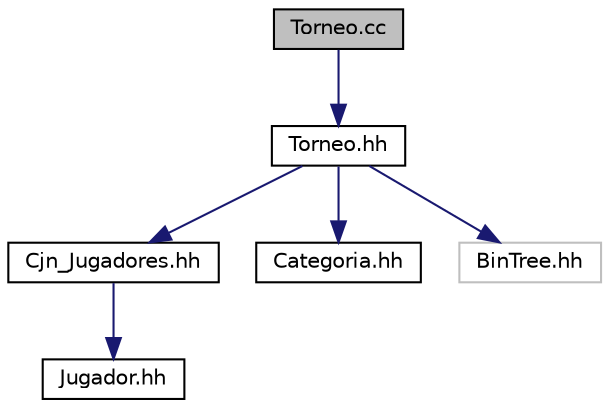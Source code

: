 digraph "Torneo.cc"
{
 // LATEX_PDF_SIZE
  edge [fontname="Helvetica",fontsize="10",labelfontname="Helvetica",labelfontsize="10"];
  node [fontname="Helvetica",fontsize="10",shape=record];
  Node1 [label="Torneo.cc",height=0.2,width=0.4,color="black", fillcolor="grey75", style="filled", fontcolor="black",tooltip=" "];
  Node1 -> Node2 [color="midnightblue",fontsize="10",style="solid",fontname="Helvetica"];
  Node2 [label="Torneo.hh",height=0.2,width=0.4,color="black", fillcolor="white", style="filled",URL="$Torneo_8hh.html",tooltip="Especificación de la clase Torneo."];
  Node2 -> Node3 [color="midnightblue",fontsize="10",style="solid",fontname="Helvetica"];
  Node3 [label="Cjn_Jugadores.hh",height=0.2,width=0.4,color="black", fillcolor="white", style="filled",URL="$Cjn__Jugadores_8hh.html",tooltip="Especificación de la clase Cjn_Jugadores."];
  Node3 -> Node4 [color="midnightblue",fontsize="10",style="solid",fontname="Helvetica"];
  Node4 [label="Jugador.hh",height=0.2,width=0.4,color="black", fillcolor="white", style="filled",URL="$Jugador_8hh.html",tooltip="Especificación de la clase Jugador."];
  Node2 -> Node5 [color="midnightblue",fontsize="10",style="solid",fontname="Helvetica"];
  Node5 [label="Categoria.hh",height=0.2,width=0.4,color="black", fillcolor="white", style="filled",URL="$Categoria_8hh.html",tooltip="Especificación de la clase Categoria."];
  Node2 -> Node6 [color="midnightblue",fontsize="10",style="solid",fontname="Helvetica"];
  Node6 [label="BinTree.hh",height=0.2,width=0.4,color="grey75", fillcolor="white", style="filled",tooltip=" "];
}
